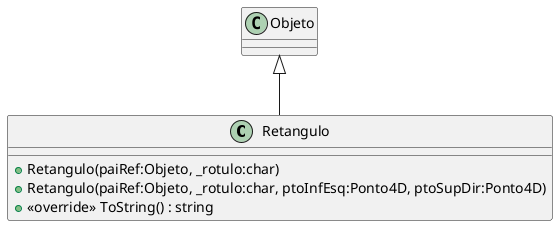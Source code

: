 @startuml name
class Retangulo {
    + Retangulo(paiRef:Objeto, _rotulo:char)
    + Retangulo(paiRef:Objeto, _rotulo:char, ptoInfEsq:Ponto4D, ptoSupDir:Ponto4D)
    + <<override>> ToString() : string
}
Objeto <|-- Retangulo
@enduml
